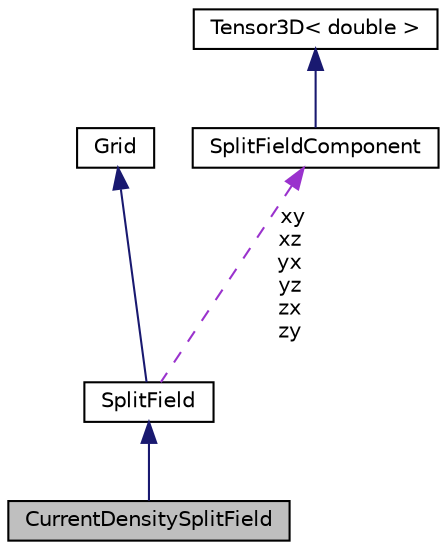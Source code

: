 digraph "CurrentDensitySplitField"
{
 // LATEX_PDF_SIZE
  edge [fontname="Helvetica",fontsize="10",labelfontname="Helvetica",labelfontsize="10"];
  node [fontname="Helvetica",fontsize="10",shape=record];
  Node1 [label="CurrentDensitySplitField",height=0.2,width=0.4,color="black", fillcolor="grey75", style="filled", fontcolor="black",tooltip=" "];
  Node2 -> Node1 [dir="back",color="midnightblue",fontsize="10",style="solid",fontname="Helvetica"];
  Node2 [label="SplitField",height=0.2,width=0.4,color="black", fillcolor="white", style="filled",URL="$classSplitField.html",tooltip=" "];
  Node3 -> Node2 [dir="back",color="midnightblue",fontsize="10",style="solid",fontname="Helvetica"];
  Node3 [label="Grid",height=0.2,width=0.4,color="black", fillcolor="white", style="filled",URL="$classGrid.html",tooltip=" "];
  Node4 -> Node2 [dir="back",color="darkorchid3",fontsize="10",style="dashed",label=" xy\nxz\nyx\nyz\nzx\nzy" ,fontname="Helvetica"];
  Node4 [label="SplitFieldComponent",height=0.2,width=0.4,color="black", fillcolor="white", style="filled",URL="$classSplitFieldComponent.html",tooltip=" "];
  Node5 -> Node4 [dir="back",color="midnightblue",fontsize="10",style="solid",fontname="Helvetica"];
  Node5 [label="Tensor3D\< double \>",height=0.2,width=0.4,color="black", fillcolor="white", style="filled",URL="$classTensor3D.html",tooltip=" "];
}
